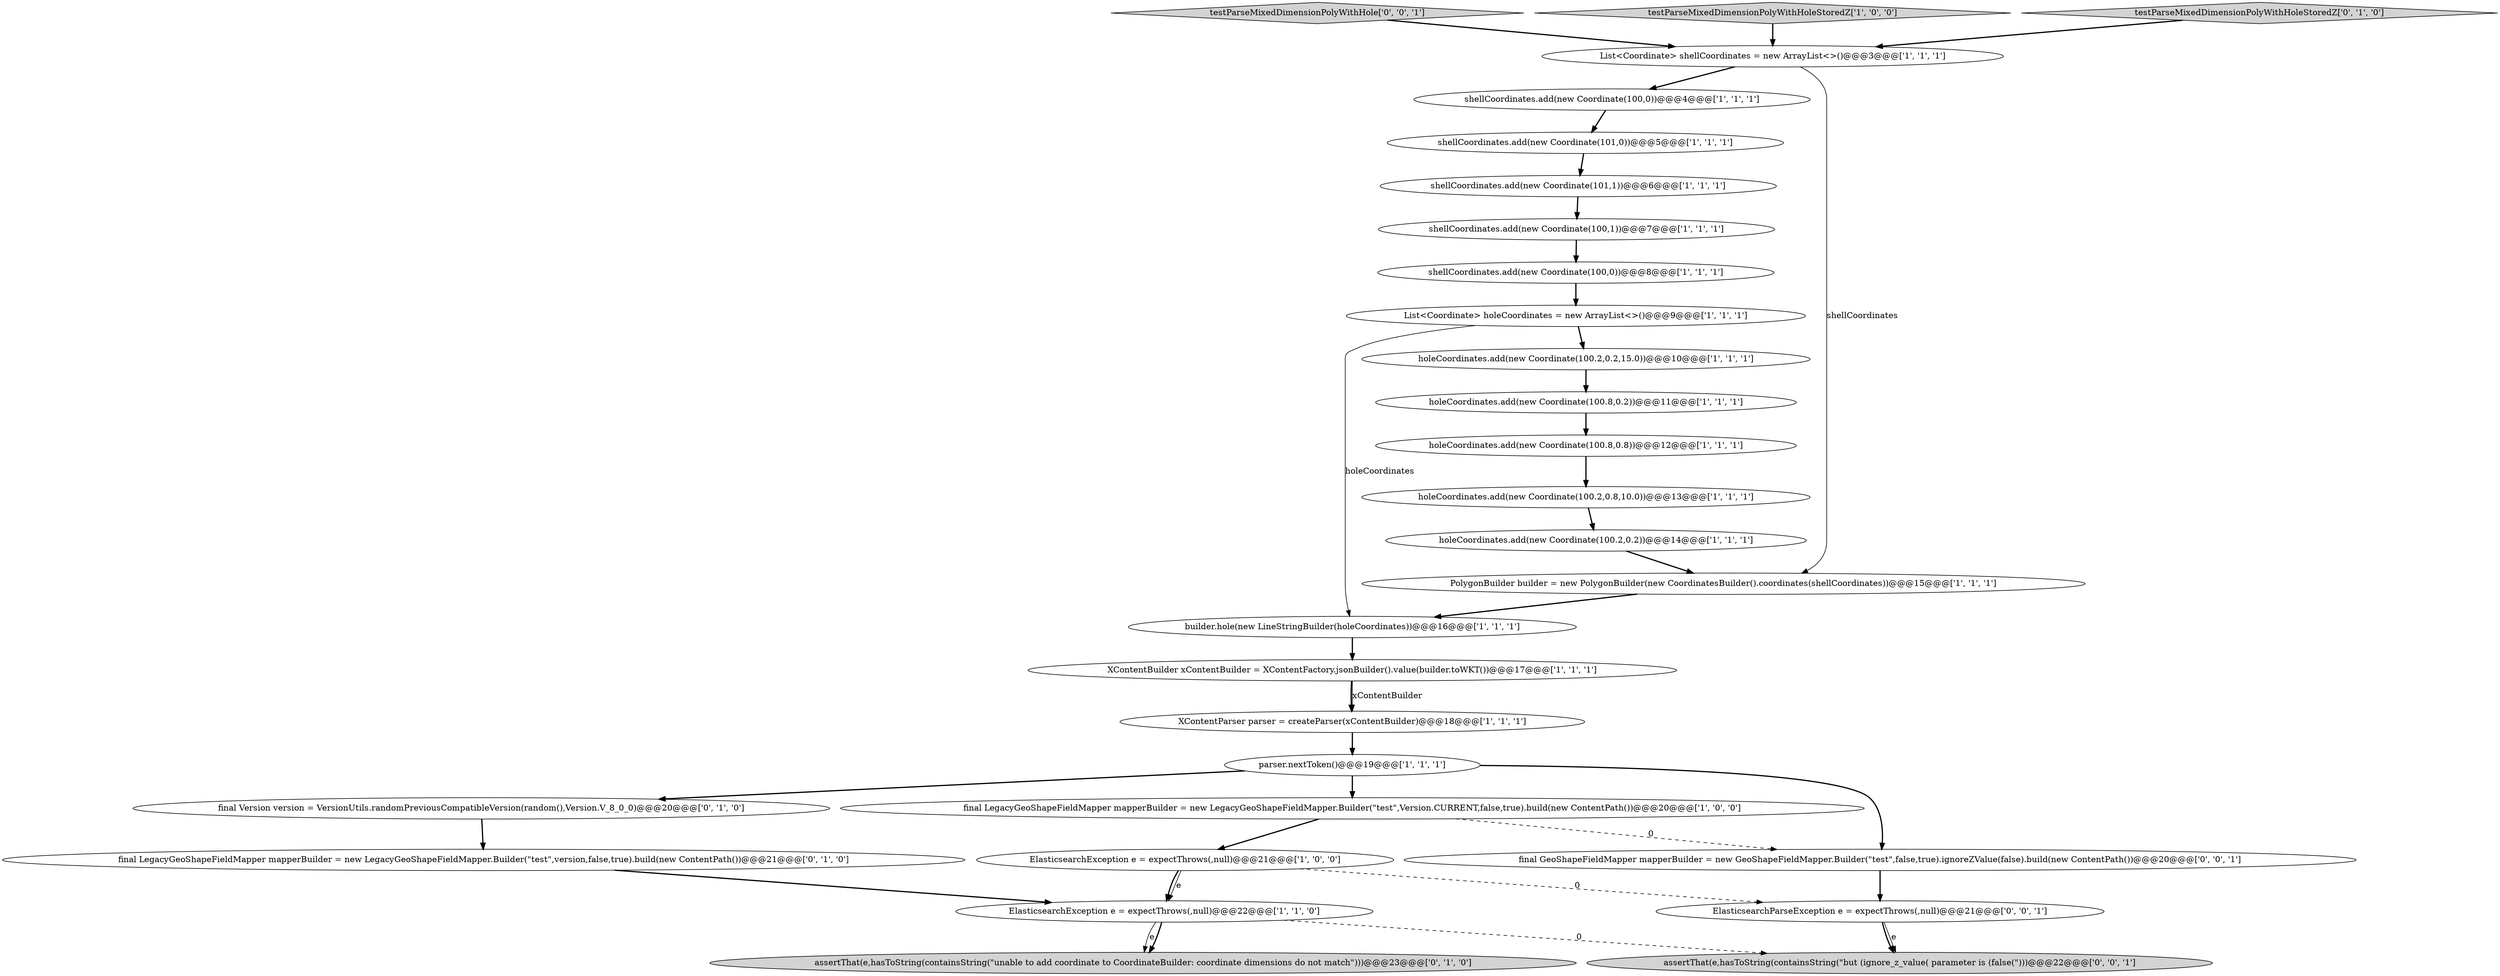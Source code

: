 digraph {
7 [style = filled, label = "XContentParser parser = createParser(xContentBuilder)@@@18@@@['1', '1', '1']", fillcolor = white, shape = ellipse image = "AAA0AAABBB1BBB"];
19 [style = filled, label = "List<Coordinate> shellCoordinates = new ArrayList<>()@@@3@@@['1', '1', '1']", fillcolor = white, shape = ellipse image = "AAA0AAABBB1BBB"];
1 [style = filled, label = "holeCoordinates.add(new Coordinate(100.8,0.8))@@@12@@@['1', '1', '1']", fillcolor = white, shape = ellipse image = "AAA0AAABBB1BBB"];
27 [style = filled, label = "ElasticsearchParseException e = expectThrows(,null)@@@21@@@['0', '0', '1']", fillcolor = white, shape = ellipse image = "AAA0AAABBB3BBB"];
28 [style = filled, label = "testParseMixedDimensionPolyWithHole['0', '0', '1']", fillcolor = lightgray, shape = diamond image = "AAA0AAABBB3BBB"];
18 [style = filled, label = "shellCoordinates.add(new Coordinate(100,1))@@@7@@@['1', '1', '1']", fillcolor = white, shape = ellipse image = "AAA0AAABBB1BBB"];
14 [style = filled, label = "parser.nextToken()@@@19@@@['1', '1', '1']", fillcolor = white, shape = ellipse image = "AAA0AAABBB1BBB"];
0 [style = filled, label = "List<Coordinate> holeCoordinates = new ArrayList<>()@@@9@@@['1', '1', '1']", fillcolor = white, shape = ellipse image = "AAA0AAABBB1BBB"];
12 [style = filled, label = "shellCoordinates.add(new Coordinate(100,0))@@@8@@@['1', '1', '1']", fillcolor = white, shape = ellipse image = "AAA0AAABBB1BBB"];
17 [style = filled, label = "ElasticsearchException e = expectThrows(,null)@@@22@@@['1', '1', '0']", fillcolor = white, shape = ellipse image = "AAA0AAABBB1BBB"];
24 [style = filled, label = "final Version version = VersionUtils.randomPreviousCompatibleVersion(random(),Version.V_8_0_0)@@@20@@@['0', '1', '0']", fillcolor = white, shape = ellipse image = "AAA0AAABBB2BBB"];
5 [style = filled, label = "shellCoordinates.add(new Coordinate(100,0))@@@4@@@['1', '1', '1']", fillcolor = white, shape = ellipse image = "AAA0AAABBB1BBB"];
22 [style = filled, label = "assertThat(e,hasToString(containsString(\"unable to add coordinate to CoordinateBuilder: coordinate dimensions do not match\")))@@@23@@@['0', '1', '0']", fillcolor = lightgray, shape = ellipse image = "AAA0AAABBB2BBB"];
26 [style = filled, label = "assertThat(e,hasToString(containsString(\"but (ignore_z_value( parameter is (false(\")))@@@22@@@['0', '0', '1']", fillcolor = lightgray, shape = ellipse image = "AAA0AAABBB3BBB"];
10 [style = filled, label = "holeCoordinates.add(new Coordinate(100.2,0.2,15.0))@@@10@@@['1', '1', '1']", fillcolor = white, shape = ellipse image = "AAA0AAABBB1BBB"];
6 [style = filled, label = "PolygonBuilder builder = new PolygonBuilder(new CoordinatesBuilder().coordinates(shellCoordinates))@@@15@@@['1', '1', '1']", fillcolor = white, shape = ellipse image = "AAA0AAABBB1BBB"];
16 [style = filled, label = "shellCoordinates.add(new Coordinate(101,1))@@@6@@@['1', '1', '1']", fillcolor = white, shape = ellipse image = "AAA0AAABBB1BBB"];
3 [style = filled, label = "builder.hole(new LineStringBuilder(holeCoordinates))@@@16@@@['1', '1', '1']", fillcolor = white, shape = ellipse image = "AAA0AAABBB1BBB"];
11 [style = filled, label = "testParseMixedDimensionPolyWithHoleStoredZ['1', '0', '0']", fillcolor = lightgray, shape = diamond image = "AAA0AAABBB1BBB"];
21 [style = filled, label = "final LegacyGeoShapeFieldMapper mapperBuilder = new LegacyGeoShapeFieldMapper.Builder(\"test\",version,false,true).build(new ContentPath())@@@21@@@['0', '1', '0']", fillcolor = white, shape = ellipse image = "AAA1AAABBB2BBB"];
9 [style = filled, label = "shellCoordinates.add(new Coordinate(101,0))@@@5@@@['1', '1', '1']", fillcolor = white, shape = ellipse image = "AAA0AAABBB1BBB"];
15 [style = filled, label = "final LegacyGeoShapeFieldMapper mapperBuilder = new LegacyGeoShapeFieldMapper.Builder(\"test\",Version.CURRENT,false,true).build(new ContentPath())@@@20@@@['1', '0', '0']", fillcolor = white, shape = ellipse image = "AAA0AAABBB1BBB"];
13 [style = filled, label = "XContentBuilder xContentBuilder = XContentFactory.jsonBuilder().value(builder.toWKT())@@@17@@@['1', '1', '1']", fillcolor = white, shape = ellipse image = "AAA0AAABBB1BBB"];
2 [style = filled, label = "holeCoordinates.add(new Coordinate(100.2,0.2))@@@14@@@['1', '1', '1']", fillcolor = white, shape = ellipse image = "AAA0AAABBB1BBB"];
8 [style = filled, label = "ElasticsearchException e = expectThrows(,null)@@@21@@@['1', '0', '0']", fillcolor = white, shape = ellipse image = "AAA0AAABBB1BBB"];
25 [style = filled, label = "final GeoShapeFieldMapper mapperBuilder = new GeoShapeFieldMapper.Builder(\"test\",false,true).ignoreZValue(false).build(new ContentPath())@@@20@@@['0', '0', '1']", fillcolor = white, shape = ellipse image = "AAA0AAABBB3BBB"];
23 [style = filled, label = "testParseMixedDimensionPolyWithHoleStoredZ['0', '1', '0']", fillcolor = lightgray, shape = diamond image = "AAA0AAABBB2BBB"];
20 [style = filled, label = "holeCoordinates.add(new Coordinate(100.2,0.8,10.0))@@@13@@@['1', '1', '1']", fillcolor = white, shape = ellipse image = "AAA0AAABBB1BBB"];
4 [style = filled, label = "holeCoordinates.add(new Coordinate(100.8,0.2))@@@11@@@['1', '1', '1']", fillcolor = white, shape = ellipse image = "AAA0AAABBB1BBB"];
24->21 [style = bold, label=""];
12->0 [style = bold, label=""];
13->7 [style = bold, label=""];
23->19 [style = bold, label=""];
19->5 [style = bold, label=""];
13->7 [style = solid, label="xContentBuilder"];
16->18 [style = bold, label=""];
17->26 [style = dashed, label="0"];
9->16 [style = bold, label=""];
15->25 [style = dashed, label="0"];
21->17 [style = bold, label=""];
28->19 [style = bold, label=""];
14->24 [style = bold, label=""];
5->9 [style = bold, label=""];
8->17 [style = bold, label=""];
3->13 [style = bold, label=""];
17->22 [style = solid, label="e"];
8->27 [style = dashed, label="0"];
4->1 [style = bold, label=""];
7->14 [style = bold, label=""];
0->10 [style = bold, label=""];
27->26 [style = solid, label="e"];
19->6 [style = solid, label="shellCoordinates"];
10->4 [style = bold, label=""];
11->19 [style = bold, label=""];
6->3 [style = bold, label=""];
27->26 [style = bold, label=""];
8->17 [style = solid, label="e"];
14->25 [style = bold, label=""];
2->6 [style = bold, label=""];
17->22 [style = bold, label=""];
20->2 [style = bold, label=""];
18->12 [style = bold, label=""];
1->20 [style = bold, label=""];
25->27 [style = bold, label=""];
14->15 [style = bold, label=""];
15->8 [style = bold, label=""];
0->3 [style = solid, label="holeCoordinates"];
}
